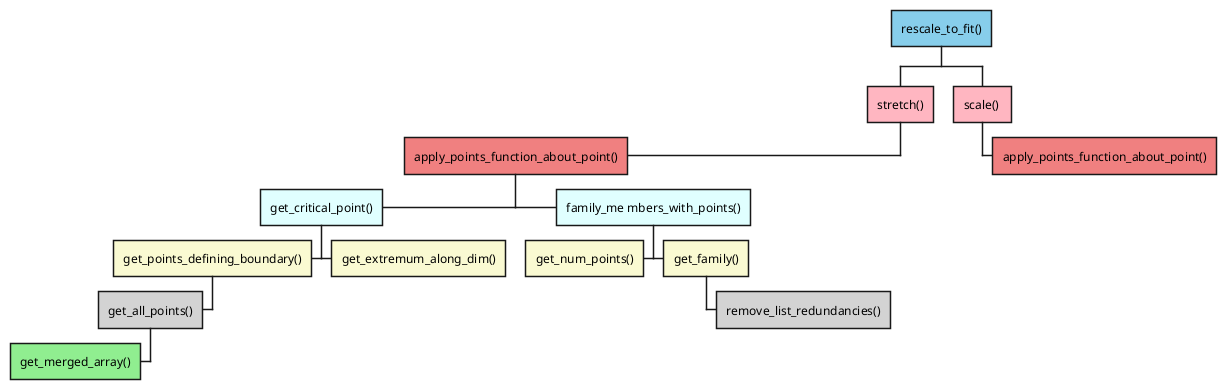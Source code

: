 @startwbs 051property属性
*[#skyblue] rescale_to_fit()
**[#lightpink] stretch()
***[#LightCoral]< apply_points_function_about_point()
'https://github.com/ManimCommunity/manim/blob/main/manim/mobject/mobject.py#L1467
****[#LightCyan] family_me mbers_with_points()
'https://github.com/ManimCommunity/manim/blob/main/manim/mobject/mobject.py#L2409
*****[#LightGoldenRodYellow] get_family()
'https://github.com/ManimCommunity/manim/blob/main/manim/mobject/mobject.py#L2375
******[#LightGray] remove_list_redundancies()
*****[#LightGoldenRodYellow]< get_num_points()
'https://github.com/ManimCommunity/manim/blob/main/manim/mobject/mobject.py#L2101
****[#LightCyan]< get_critical_point()
'https://github.com/ManimCommunity/manim/blob/main/manim/mobject/mobject.py#L2120
*****[#LightGoldenRodYellow] get_extremum_along_dim()
'https://github.com/ManimCommunity/manim/blob/main/manim/mobject/mobject.py#L2104
*****[#LightGoldenRodYellow]< get_points_defining_boundary()
'https://github.com/ManimCommunity/manim/blob/main/manim/mobject/mobject.py#L2098
******[#LightGray]< get_all_points()
'https://github.com/ManimCommunity/manim/blob/main/manim/mobject/mobject.py#L2088
*******[#LightGreen]< get_merged_array()
' https://github.com/ManimCommunity/manim/blob/main/manim/mobject/mobject.py#L2077
**[#lightpink] scale() 
***[#LightCoral] apply_points_function_about_point()
@endwbs